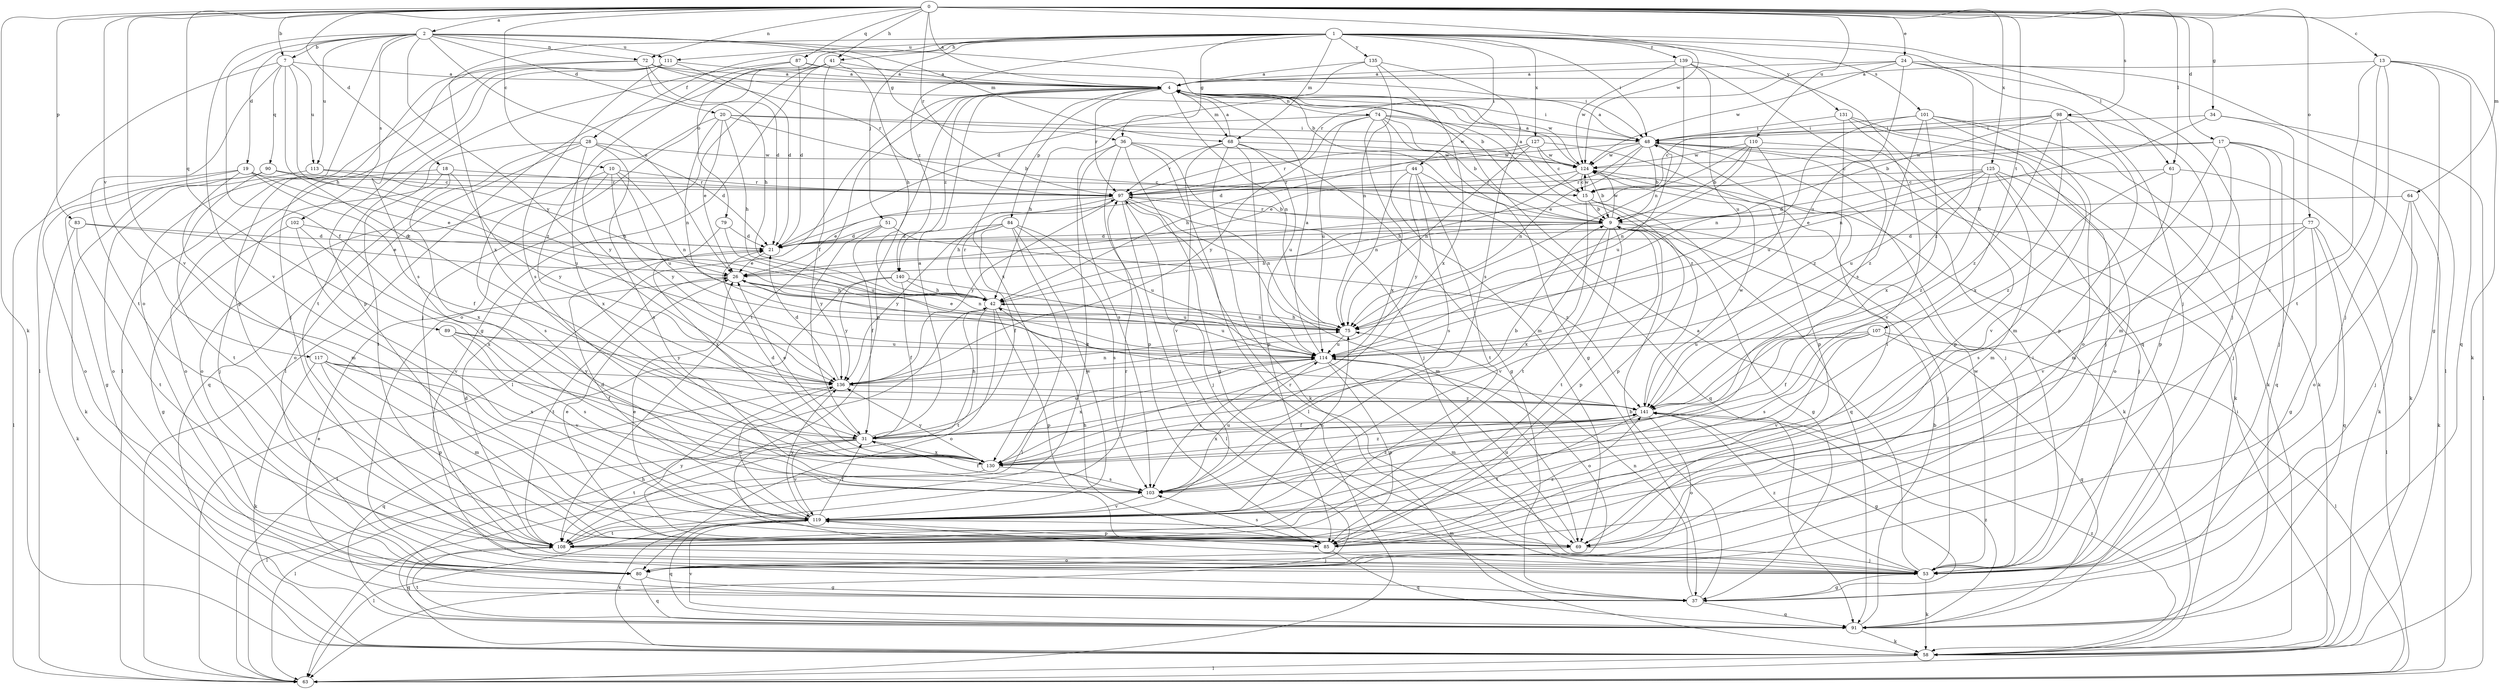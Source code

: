 strict digraph  {
0;
1;
2;
4;
7;
9;
10;
13;
15;
17;
18;
19;
20;
21;
24;
26;
28;
31;
34;
36;
37;
41;
42;
44;
48;
51;
53;
58;
61;
63;
64;
68;
69;
72;
74;
75;
77;
79;
80;
83;
84;
85;
87;
89;
90;
91;
97;
98;
101;
102;
103;
107;
108;
110;
111;
113;
114;
117;
119;
124;
125;
127;
130;
131;
135;
136;
139;
140;
141;
0 -> 2  [label=a];
0 -> 4  [label=a];
0 -> 7  [label=b];
0 -> 10  [label=c];
0 -> 13  [label=c];
0 -> 17  [label=d];
0 -> 18  [label=d];
0 -> 24  [label=e];
0 -> 34  [label=g];
0 -> 41  [label=h];
0 -> 58  [label=k];
0 -> 61  [label=l];
0 -> 64  [label=m];
0 -> 72  [label=n];
0 -> 77  [label=o];
0 -> 83  [label=p];
0 -> 87  [label=q];
0 -> 89  [label=q];
0 -> 97  [label=r];
0 -> 98  [label=s];
0 -> 107  [label=t];
0 -> 110  [label=u];
0 -> 117  [label=v];
0 -> 119  [label=v];
0 -> 124  [label=w];
0 -> 125  [label=x];
1 -> 28  [label=f];
1 -> 36  [label=g];
1 -> 41  [label=h];
1 -> 44  [label=i];
1 -> 48  [label=i];
1 -> 51  [label=j];
1 -> 53  [label=j];
1 -> 61  [label=l];
1 -> 68  [label=m];
1 -> 79  [label=o];
1 -> 101  [label=s];
1 -> 111  [label=u];
1 -> 127  [label=x];
1 -> 130  [label=x];
1 -> 131  [label=y];
1 -> 135  [label=y];
1 -> 139  [label=z];
1 -> 140  [label=z];
2 -> 7  [label=b];
2 -> 9  [label=b];
2 -> 19  [label=d];
2 -> 20  [label=d];
2 -> 26  [label=e];
2 -> 31  [label=f];
2 -> 36  [label=g];
2 -> 68  [label=m];
2 -> 72  [label=n];
2 -> 80  [label=o];
2 -> 102  [label=s];
2 -> 111  [label=u];
2 -> 113  [label=u];
2 -> 119  [label=v];
2 -> 136  [label=y];
4 -> 48  [label=i];
4 -> 63  [label=l];
4 -> 68  [label=m];
4 -> 74  [label=n];
4 -> 75  [label=n];
4 -> 84  [label=p];
4 -> 85  [label=p];
4 -> 97  [label=r];
4 -> 108  [label=t];
4 -> 124  [label=w];
4 -> 130  [label=x];
4 -> 140  [label=z];
7 -> 4  [label=a];
7 -> 42  [label=h];
7 -> 63  [label=l];
7 -> 90  [label=q];
7 -> 108  [label=t];
7 -> 113  [label=u];
7 -> 141  [label=z];
9 -> 21  [label=d];
9 -> 37  [label=g];
9 -> 42  [label=h];
9 -> 53  [label=j];
9 -> 85  [label=p];
9 -> 97  [label=r];
9 -> 108  [label=t];
9 -> 119  [label=v];
9 -> 124  [label=w];
9 -> 130  [label=x];
10 -> 75  [label=n];
10 -> 80  [label=o];
10 -> 97  [label=r];
10 -> 103  [label=s];
10 -> 114  [label=u];
10 -> 136  [label=y];
13 -> 4  [label=a];
13 -> 37  [label=g];
13 -> 53  [label=j];
13 -> 58  [label=k];
13 -> 91  [label=q];
13 -> 108  [label=t];
13 -> 119  [label=v];
15 -> 4  [label=a];
15 -> 9  [label=b];
15 -> 85  [label=p];
15 -> 91  [label=q];
15 -> 108  [label=t];
15 -> 124  [label=w];
17 -> 15  [label=c];
17 -> 53  [label=j];
17 -> 58  [label=k];
17 -> 85  [label=p];
17 -> 91  [label=q];
17 -> 119  [label=v];
17 -> 124  [label=w];
18 -> 53  [label=j];
18 -> 80  [label=o];
18 -> 97  [label=r];
18 -> 130  [label=x];
18 -> 136  [label=y];
19 -> 15  [label=c];
19 -> 26  [label=e];
19 -> 31  [label=f];
19 -> 63  [label=l];
19 -> 69  [label=m];
19 -> 80  [label=o];
20 -> 9  [label=b];
20 -> 26  [label=e];
20 -> 42  [label=h];
20 -> 48  [label=i];
20 -> 75  [label=n];
20 -> 124  [label=w];
20 -> 136  [label=y];
21 -> 26  [label=e];
24 -> 4  [label=a];
24 -> 53  [label=j];
24 -> 63  [label=l];
24 -> 97  [label=r];
24 -> 114  [label=u];
24 -> 124  [label=w];
24 -> 141  [label=z];
26 -> 42  [label=h];
26 -> 75  [label=n];
26 -> 108  [label=t];
26 -> 141  [label=z];
28 -> 21  [label=d];
28 -> 80  [label=o];
28 -> 91  [label=q];
28 -> 103  [label=s];
28 -> 108  [label=t];
28 -> 124  [label=w];
28 -> 130  [label=x];
31 -> 4  [label=a];
31 -> 9  [label=b];
31 -> 26  [label=e];
31 -> 42  [label=h];
31 -> 63  [label=l];
31 -> 108  [label=t];
31 -> 114  [label=u];
31 -> 119  [label=v];
31 -> 130  [label=x];
34 -> 48  [label=i];
34 -> 53  [label=j];
34 -> 63  [label=l];
34 -> 75  [label=n];
36 -> 37  [label=g];
36 -> 53  [label=j];
36 -> 63  [label=l];
36 -> 85  [label=p];
36 -> 103  [label=s];
36 -> 108  [label=t];
36 -> 124  [label=w];
37 -> 9  [label=b];
37 -> 26  [label=e];
37 -> 75  [label=n];
37 -> 91  [label=q];
41 -> 4  [label=a];
41 -> 31  [label=f];
41 -> 37  [label=g];
41 -> 42  [label=h];
41 -> 53  [label=j];
41 -> 63  [label=l];
41 -> 80  [label=o];
42 -> 75  [label=n];
42 -> 80  [label=o];
42 -> 85  [label=p];
42 -> 97  [label=r];
42 -> 108  [label=t];
42 -> 114  [label=u];
44 -> 75  [label=n];
44 -> 91  [label=q];
44 -> 97  [label=r];
44 -> 103  [label=s];
44 -> 108  [label=t];
44 -> 136  [label=y];
48 -> 4  [label=a];
48 -> 9  [label=b];
48 -> 21  [label=d];
48 -> 26  [label=e];
48 -> 53  [label=j];
48 -> 58  [label=k];
48 -> 75  [label=n];
48 -> 114  [label=u];
48 -> 124  [label=w];
51 -> 21  [label=d];
51 -> 31  [label=f];
51 -> 136  [label=y];
51 -> 141  [label=z];
53 -> 4  [label=a];
53 -> 37  [label=g];
53 -> 48  [label=i];
53 -> 58  [label=k];
53 -> 97  [label=r];
53 -> 119  [label=v];
53 -> 124  [label=w];
53 -> 141  [label=z];
58 -> 42  [label=h];
58 -> 63  [label=l];
58 -> 141  [label=z];
61 -> 15  [label=c];
61 -> 58  [label=k];
61 -> 69  [label=m];
61 -> 141  [label=z];
63 -> 48  [label=i];
64 -> 9  [label=b];
64 -> 53  [label=j];
64 -> 58  [label=k];
64 -> 80  [label=o];
68 -> 4  [label=a];
68 -> 37  [label=g];
68 -> 58  [label=k];
68 -> 85  [label=p];
68 -> 97  [label=r];
68 -> 114  [label=u];
68 -> 119  [label=v];
68 -> 124  [label=w];
69 -> 26  [label=e];
69 -> 48  [label=i];
69 -> 53  [label=j];
69 -> 80  [label=o];
69 -> 114  [label=u];
72 -> 4  [label=a];
72 -> 9  [label=b];
72 -> 21  [label=d];
72 -> 42  [label=h];
72 -> 85  [label=p];
72 -> 97  [label=r];
72 -> 103  [label=s];
74 -> 9  [label=b];
74 -> 37  [label=g];
74 -> 42  [label=h];
74 -> 48  [label=i];
74 -> 69  [label=m];
74 -> 114  [label=u];
74 -> 130  [label=x];
74 -> 136  [label=y];
74 -> 141  [label=z];
75 -> 26  [label=e];
75 -> 42  [label=h];
75 -> 114  [label=u];
77 -> 21  [label=d];
77 -> 37  [label=g];
77 -> 63  [label=l];
77 -> 91  [label=q];
77 -> 103  [label=s];
77 -> 119  [label=v];
79 -> 21  [label=d];
79 -> 114  [label=u];
79 -> 130  [label=x];
80 -> 37  [label=g];
80 -> 91  [label=q];
83 -> 21  [label=d];
83 -> 26  [label=e];
83 -> 58  [label=k];
83 -> 108  [label=t];
84 -> 21  [label=d];
84 -> 31  [label=f];
84 -> 63  [label=l];
84 -> 103  [label=s];
84 -> 114  [label=u];
84 -> 119  [label=v];
84 -> 136  [label=y];
85 -> 26  [label=e];
85 -> 42  [label=h];
85 -> 91  [label=q];
85 -> 103  [label=s];
85 -> 136  [label=y];
85 -> 141  [label=z];
87 -> 4  [label=a];
87 -> 21  [label=d];
87 -> 48  [label=i];
87 -> 108  [label=t];
87 -> 141  [label=z];
89 -> 103  [label=s];
89 -> 114  [label=u];
89 -> 119  [label=v];
89 -> 136  [label=y];
90 -> 37  [label=g];
90 -> 58  [label=k];
90 -> 97  [label=r];
90 -> 108  [label=t];
90 -> 114  [label=u];
91 -> 9  [label=b];
91 -> 58  [label=k];
91 -> 108  [label=t];
91 -> 119  [label=v];
91 -> 141  [label=z];
97 -> 9  [label=b];
97 -> 26  [label=e];
97 -> 42  [label=h];
97 -> 53  [label=j];
97 -> 63  [label=l];
97 -> 69  [label=m];
97 -> 75  [label=n];
97 -> 136  [label=y];
98 -> 9  [label=b];
98 -> 15  [label=c];
98 -> 48  [label=i];
98 -> 69  [label=m];
98 -> 85  [label=p];
98 -> 130  [label=x];
98 -> 141  [label=z];
101 -> 48  [label=i];
101 -> 58  [label=k];
101 -> 69  [label=m];
101 -> 75  [label=n];
101 -> 80  [label=o];
101 -> 130  [label=x];
101 -> 141  [label=z];
102 -> 21  [label=d];
102 -> 37  [label=g];
102 -> 119  [label=v];
102 -> 130  [label=x];
103 -> 31  [label=f];
103 -> 114  [label=u];
103 -> 119  [label=v];
103 -> 141  [label=z];
107 -> 31  [label=f];
107 -> 63  [label=l];
107 -> 91  [label=q];
107 -> 103  [label=s];
107 -> 114  [label=u];
107 -> 119  [label=v];
108 -> 21  [label=d];
108 -> 53  [label=j];
108 -> 91  [label=q];
108 -> 97  [label=r];
110 -> 9  [label=b];
110 -> 26  [label=e];
110 -> 75  [label=n];
110 -> 85  [label=p];
110 -> 114  [label=u];
110 -> 124  [label=w];
111 -> 4  [label=a];
111 -> 21  [label=d];
111 -> 53  [label=j];
111 -> 63  [label=l];
111 -> 85  [label=p];
111 -> 103  [label=s];
113 -> 15  [label=c];
113 -> 42  [label=h];
113 -> 80  [label=o];
114 -> 4  [label=a];
114 -> 69  [label=m];
114 -> 80  [label=o];
114 -> 85  [label=p];
114 -> 103  [label=s];
114 -> 130  [label=x];
114 -> 136  [label=y];
117 -> 31  [label=f];
117 -> 58  [label=k];
117 -> 69  [label=m];
117 -> 85  [label=p];
117 -> 130  [label=x];
117 -> 136  [label=y];
119 -> 21  [label=d];
119 -> 31  [label=f];
119 -> 58  [label=k];
119 -> 63  [label=l];
119 -> 69  [label=m];
119 -> 75  [label=n];
119 -> 85  [label=p];
119 -> 91  [label=q];
119 -> 108  [label=t];
119 -> 136  [label=y];
124 -> 4  [label=a];
124 -> 9  [label=b];
124 -> 15  [label=c];
124 -> 42  [label=h];
124 -> 58  [label=k];
124 -> 97  [label=r];
125 -> 21  [label=d];
125 -> 26  [label=e];
125 -> 53  [label=j];
125 -> 69  [label=m];
125 -> 80  [label=o];
125 -> 97  [label=r];
125 -> 114  [label=u];
125 -> 141  [label=z];
127 -> 15  [label=c];
127 -> 42  [label=h];
127 -> 75  [label=n];
127 -> 85  [label=p];
127 -> 97  [label=r];
127 -> 124  [label=w];
130 -> 21  [label=d];
130 -> 63  [label=l];
130 -> 103  [label=s];
130 -> 136  [label=y];
130 -> 141  [label=z];
131 -> 48  [label=i];
131 -> 53  [label=j];
131 -> 58  [label=k];
131 -> 119  [label=v];
131 -> 141  [label=z];
135 -> 4  [label=a];
135 -> 21  [label=d];
135 -> 75  [label=n];
135 -> 103  [label=s];
135 -> 130  [label=x];
136 -> 21  [label=d];
136 -> 75  [label=n];
136 -> 91  [label=q];
136 -> 119  [label=v];
136 -> 141  [label=z];
139 -> 4  [label=a];
139 -> 75  [label=n];
139 -> 91  [label=q];
139 -> 103  [label=s];
139 -> 114  [label=u];
139 -> 124  [label=w];
140 -> 31  [label=f];
140 -> 42  [label=h];
140 -> 63  [label=l];
140 -> 114  [label=u];
140 -> 136  [label=y];
141 -> 31  [label=f];
141 -> 37  [label=g];
141 -> 80  [label=o];
141 -> 108  [label=t];
141 -> 124  [label=w];
141 -> 130  [label=x];
}
